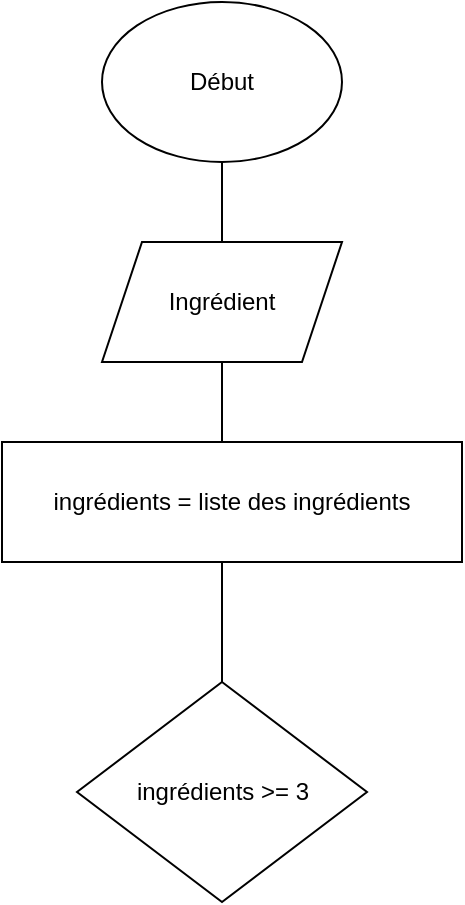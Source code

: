 <mxfile version="18.1.3" type="github">
  <diagram id="pIfoinz57ZPRVRw4wzUu" name="Page-1">
    <mxGraphModel dx="1422" dy="744" grid="1" gridSize="10" guides="1" tooltips="1" connect="1" arrows="1" fold="1" page="1" pageScale="1" pageWidth="827" pageHeight="1169" background="none" math="0" shadow="0">
      <root>
        <mxCell id="0" />
        <mxCell id="1" parent="0" />
        <mxCell id="0HhxuMPmHfuYkAqVo-YR-1" value="Début" style="ellipse;whiteSpace=wrap;html=1;" vertex="1" parent="1">
          <mxGeometry x="190" y="20" width="120" height="80" as="geometry" />
        </mxCell>
        <mxCell id="0HhxuMPmHfuYkAqVo-YR-2" value="Ingrédient" style="shape=parallelogram;perimeter=parallelogramPerimeter;whiteSpace=wrap;html=1;fixedSize=1;" vertex="1" parent="1">
          <mxGeometry x="190" y="140" width="120" height="60" as="geometry" />
        </mxCell>
        <mxCell id="0HhxuMPmHfuYkAqVo-YR-4" value="" style="endArrow=none;html=1;rounded=0;exitX=0.5;exitY=0;exitDx=0;exitDy=0;entryX=0.5;entryY=1;entryDx=0;entryDy=0;" edge="1" parent="1" source="0HhxuMPmHfuYkAqVo-YR-2" target="0HhxuMPmHfuYkAqVo-YR-1">
          <mxGeometry width="50" height="50" relative="1" as="geometry">
            <mxPoint x="230" y="140" as="sourcePoint" />
            <mxPoint x="280" y="90" as="targetPoint" />
          </mxGeometry>
        </mxCell>
        <mxCell id="0HhxuMPmHfuYkAqVo-YR-5" value="" style="endArrow=none;html=1;rounded=0;entryX=0.5;entryY=1;entryDx=0;entryDy=0;" edge="1" parent="1" target="0HhxuMPmHfuYkAqVo-YR-2">
          <mxGeometry width="50" height="50" relative="1" as="geometry">
            <mxPoint x="250" y="250" as="sourcePoint" />
            <mxPoint x="280" y="200" as="targetPoint" />
          </mxGeometry>
        </mxCell>
        <mxCell id="0HhxuMPmHfuYkAqVo-YR-6" value="ingrédients = liste des ingrédients" style="rounded=0;whiteSpace=wrap;html=1;" vertex="1" parent="1">
          <mxGeometry x="140" y="240" width="230" height="60" as="geometry" />
        </mxCell>
        <mxCell id="0HhxuMPmHfuYkAqVo-YR-10" value="ingrédients &amp;gt;= 3" style="rhombus;whiteSpace=wrap;html=1;" vertex="1" parent="1">
          <mxGeometry x="177.5" y="360" width="145" height="110" as="geometry" />
        </mxCell>
        <mxCell id="0HhxuMPmHfuYkAqVo-YR-11" value="" style="endArrow=none;html=1;rounded=0;exitX=0.5;exitY=0;exitDx=0;exitDy=0;" edge="1" parent="1" source="0HhxuMPmHfuYkAqVo-YR-10">
          <mxGeometry width="50" height="50" relative="1" as="geometry">
            <mxPoint x="230" y="350" as="sourcePoint" />
            <mxPoint x="250" y="300" as="targetPoint" />
          </mxGeometry>
        </mxCell>
      </root>
    </mxGraphModel>
  </diagram>
</mxfile>
